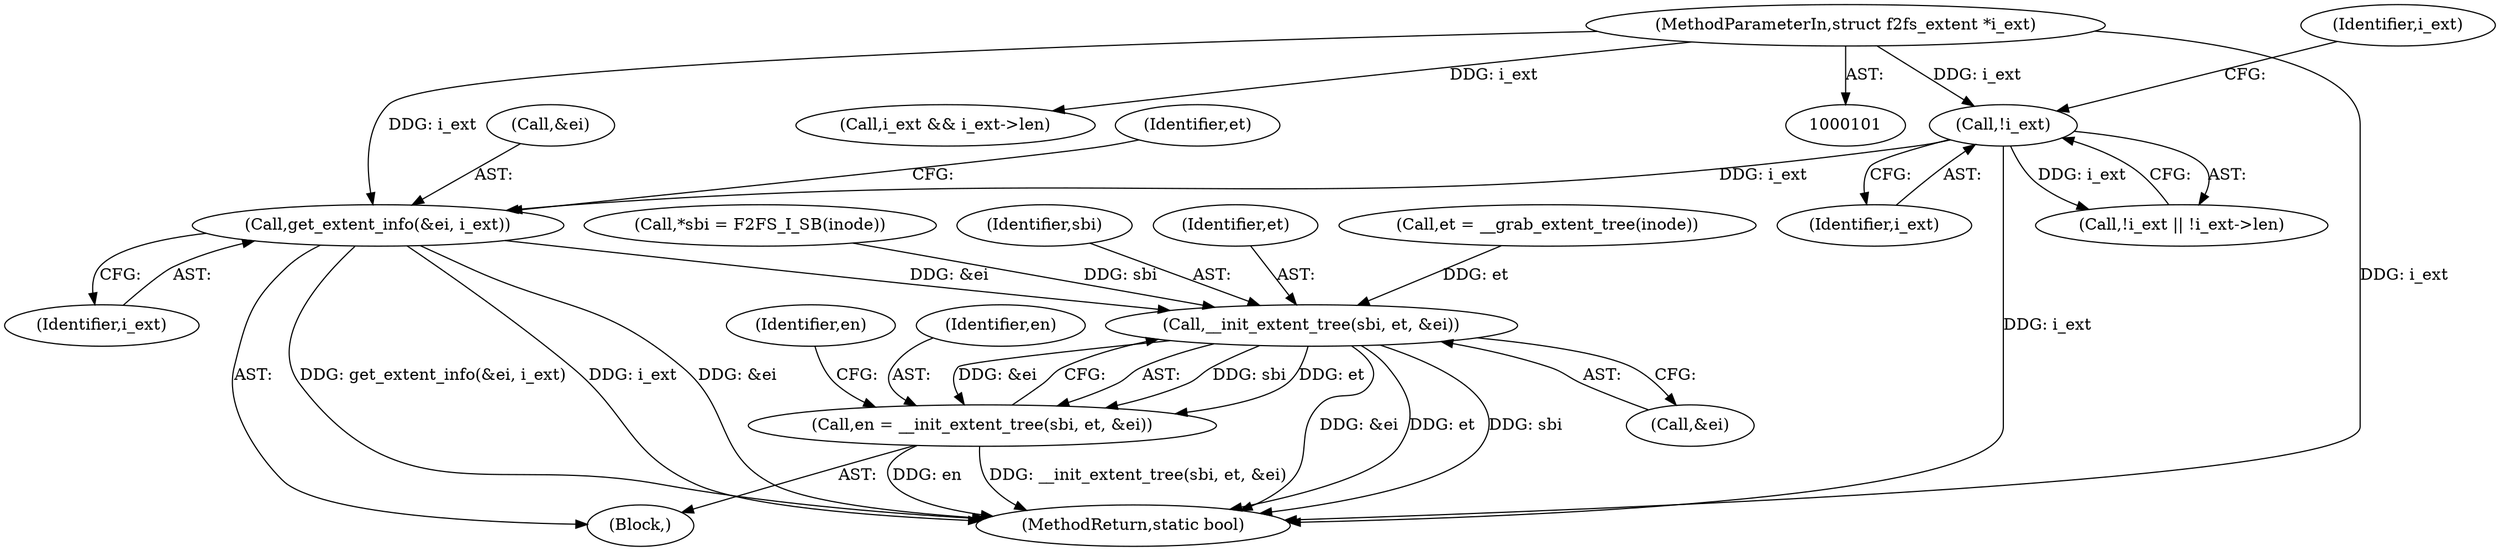 digraph "0_linux_dad48e73127ba10279ea33e6dbc8d3905c4d31c0@pointer" {
"1000148" [label="(Call,get_extent_info(&ei, i_ext))"];
"1000140" [label="(Call,!i_ext)"];
"1000103" [label="(MethodParameterIn,struct f2fs_extent *i_ext)"];
"1000166" [label="(Call,__init_extent_tree(sbi, et, &ei))"];
"1000164" [label="(Call,en = __init_extent_tree(sbi, et, &ei))"];
"1000104" [label="(Block,)"];
"1000140" [label="(Call,!i_ext)"];
"1000148" [label="(Call,get_extent_info(&ei, i_ext))"];
"1000172" [label="(Identifier,en)"];
"1000155" [label="(Identifier,et)"];
"1000167" [label="(Identifier,sbi)"];
"1000139" [label="(Call,!i_ext || !i_ext->len)"];
"1000103" [label="(MethodParameterIn,struct f2fs_extent *i_ext)"];
"1000169" [label="(Call,&ei)"];
"1000119" [label="(Call,i_ext && i_ext->len)"];
"1000151" [label="(Identifier,i_ext)"];
"1000144" [label="(Identifier,i_ext)"];
"1000168" [label="(Identifier,et)"];
"1000201" [label="(MethodReturn,static bool)"];
"1000149" [label="(Call,&ei)"];
"1000164" [label="(Call,en = __init_extent_tree(sbi, et, &ei))"];
"1000165" [label="(Identifier,en)"];
"1000166" [label="(Call,__init_extent_tree(sbi, et, &ei))"];
"1000141" [label="(Identifier,i_ext)"];
"1000134" [label="(Call,et = __grab_extent_tree(inode))"];
"1000106" [label="(Call,*sbi = F2FS_I_SB(inode))"];
"1000148" -> "1000104"  [label="AST: "];
"1000148" -> "1000151"  [label="CFG: "];
"1000149" -> "1000148"  [label="AST: "];
"1000151" -> "1000148"  [label="AST: "];
"1000155" -> "1000148"  [label="CFG: "];
"1000148" -> "1000201"  [label="DDG: i_ext"];
"1000148" -> "1000201"  [label="DDG: &ei"];
"1000148" -> "1000201"  [label="DDG: get_extent_info(&ei, i_ext)"];
"1000140" -> "1000148"  [label="DDG: i_ext"];
"1000103" -> "1000148"  [label="DDG: i_ext"];
"1000148" -> "1000166"  [label="DDG: &ei"];
"1000140" -> "1000139"  [label="AST: "];
"1000140" -> "1000141"  [label="CFG: "];
"1000141" -> "1000140"  [label="AST: "];
"1000144" -> "1000140"  [label="CFG: "];
"1000139" -> "1000140"  [label="CFG: "];
"1000140" -> "1000201"  [label="DDG: i_ext"];
"1000140" -> "1000139"  [label="DDG: i_ext"];
"1000103" -> "1000140"  [label="DDG: i_ext"];
"1000103" -> "1000101"  [label="AST: "];
"1000103" -> "1000201"  [label="DDG: i_ext"];
"1000103" -> "1000119"  [label="DDG: i_ext"];
"1000166" -> "1000164"  [label="AST: "];
"1000166" -> "1000169"  [label="CFG: "];
"1000167" -> "1000166"  [label="AST: "];
"1000168" -> "1000166"  [label="AST: "];
"1000169" -> "1000166"  [label="AST: "];
"1000164" -> "1000166"  [label="CFG: "];
"1000166" -> "1000201"  [label="DDG: &ei"];
"1000166" -> "1000201"  [label="DDG: et"];
"1000166" -> "1000201"  [label="DDG: sbi"];
"1000166" -> "1000164"  [label="DDG: sbi"];
"1000166" -> "1000164"  [label="DDG: et"];
"1000166" -> "1000164"  [label="DDG: &ei"];
"1000106" -> "1000166"  [label="DDG: sbi"];
"1000134" -> "1000166"  [label="DDG: et"];
"1000164" -> "1000104"  [label="AST: "];
"1000165" -> "1000164"  [label="AST: "];
"1000172" -> "1000164"  [label="CFG: "];
"1000164" -> "1000201"  [label="DDG: en"];
"1000164" -> "1000201"  [label="DDG: __init_extent_tree(sbi, et, &ei)"];
}
